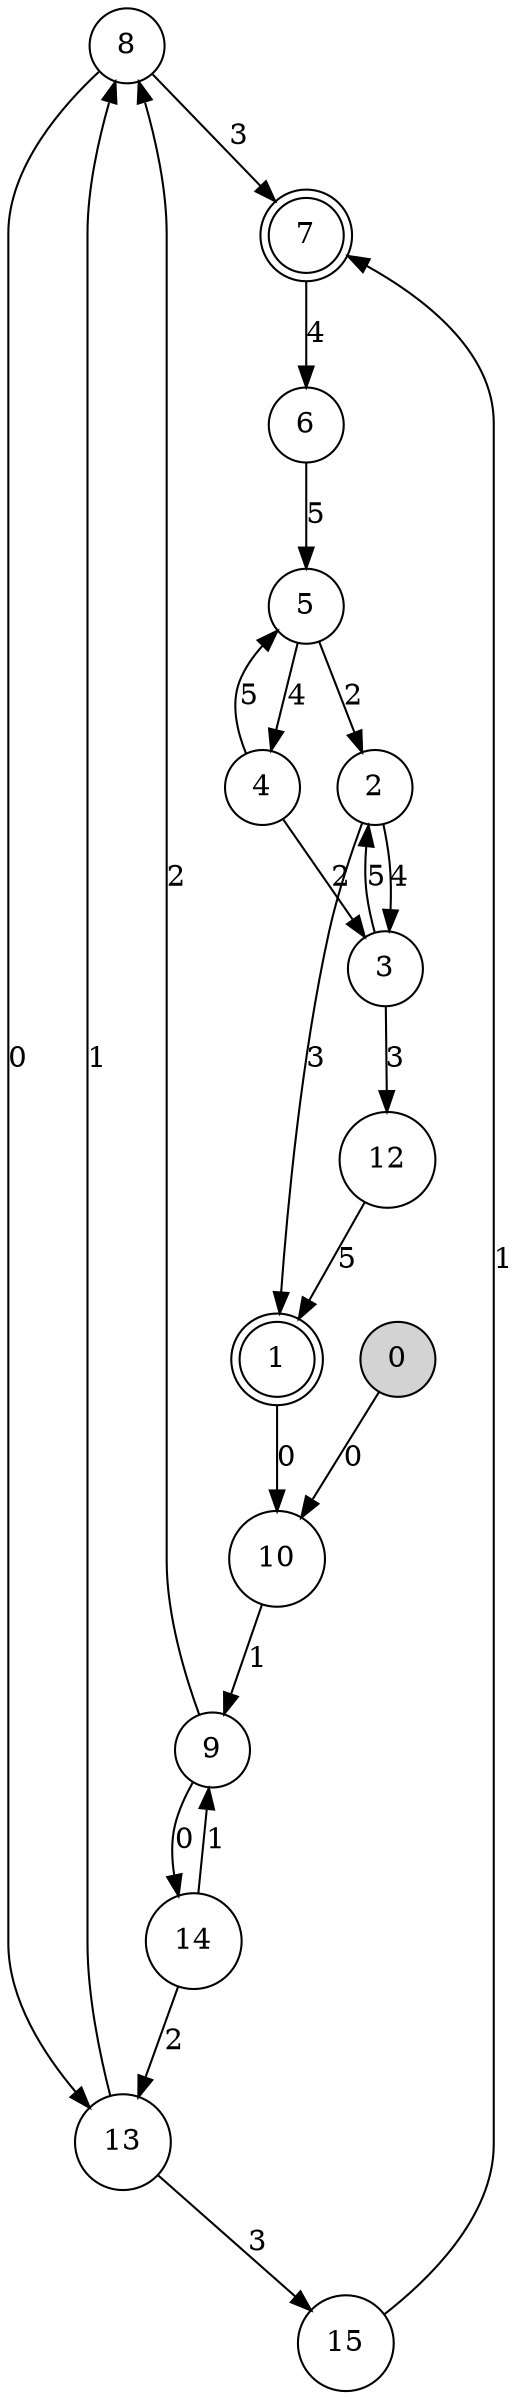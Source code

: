 digraph nfa {
  0 [shape=circle,label="8"];
  0 -> 13 [label="3"]
  0 -> 5 [label="0"]
  1 [shape=circle,label="6"];
  1 -> 12 [label="5"]
  2 [shape=circle,label="2"];
  2 -> 3 [label="3"]
  2 -> 6 [label="4"]
  3 [shape=doublecircle,label="1"];
  3 -> 9 [label="0"]
  4 [shape=circle,label="14"];
  4 -> 11 [label="1"]
  4 -> 5 [label="2"]
  5 [shape=circle,label="13"];
  5 -> 0 [label="1"]
  5 -> 7 [label="3"]
  6 [shape=circle,label="3"];
  6 -> 2 [label="5"]
  6 -> 15 [label="3"]
  7 [shape=circle,label="15"];
  7 -> 13 [label="1"]
  8 [shape=circle,label="4"];
  8 -> 12 [label="5"]
  8 -> 6 [label="2"]
  9 [shape=circle,label="10"];
  9 -> 11 [label="1"]
  11 [shape=circle,label="9"];
  11 -> 0 [label="2"]
  11 -> 4 [label="0"]
  12 [shape=circle,label="5"];
  12 -> 2 [label="2"]
  12 -> 8 [label="4"]
  13 [shape=doublecircle,label="7"];
  13 -> 1 [label="4"]
  14 [shape=circle,style=filled,label="0"];
  14 -> 9 [label="0"]
  15 [shape=circle,label="12"];
  15 -> 3 [label="5"]
}
